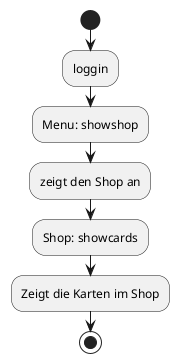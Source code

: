 @startuml
start
:loggin;
:Menu: showshop;
:zeigt den Shop an;
:Shop: showcards;
:Zeigt die Karten im Shop;
stop
@enduml